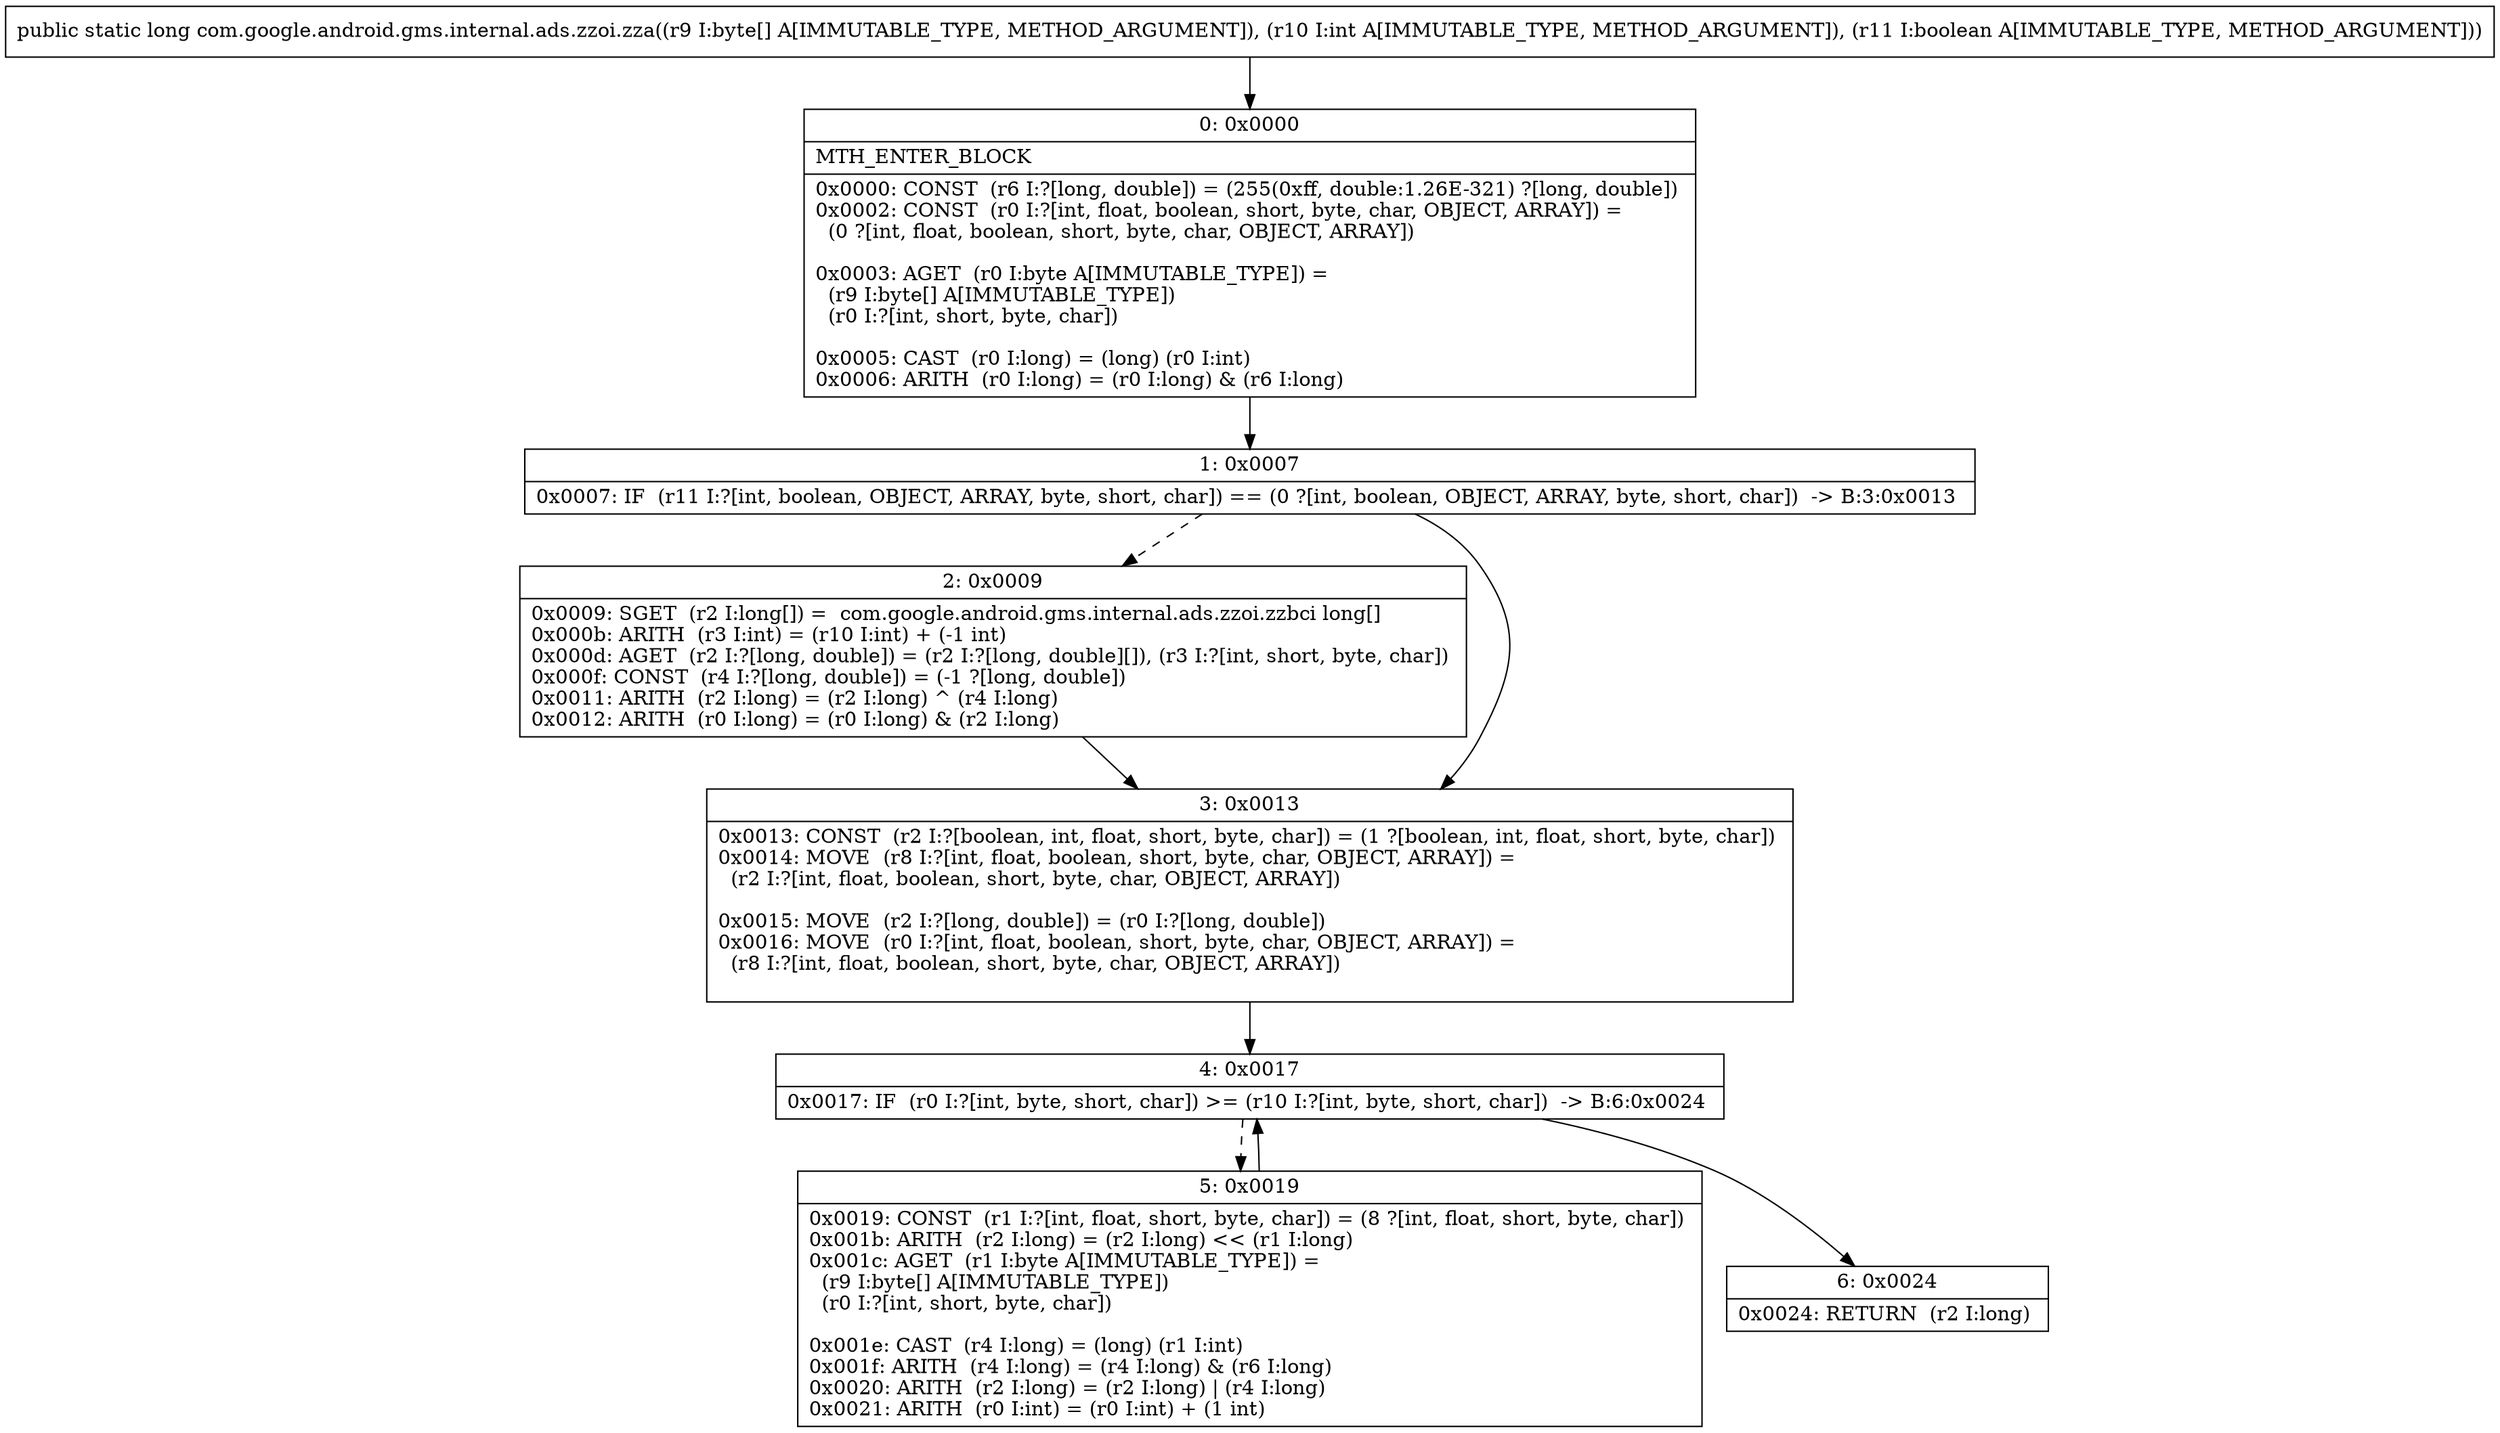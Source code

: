 digraph "CFG forcom.google.android.gms.internal.ads.zzoi.zza([BIZ)J" {
Node_0 [shape=record,label="{0\:\ 0x0000|MTH_ENTER_BLOCK\l|0x0000: CONST  (r6 I:?[long, double]) = (255(0xff, double:1.26E\-321) ?[long, double]) \l0x0002: CONST  (r0 I:?[int, float, boolean, short, byte, char, OBJECT, ARRAY]) = \l  (0 ?[int, float, boolean, short, byte, char, OBJECT, ARRAY])\l \l0x0003: AGET  (r0 I:byte A[IMMUTABLE_TYPE]) = \l  (r9 I:byte[] A[IMMUTABLE_TYPE])\l  (r0 I:?[int, short, byte, char])\l \l0x0005: CAST  (r0 I:long) = (long) (r0 I:int) \l0x0006: ARITH  (r0 I:long) = (r0 I:long) & (r6 I:long) \l}"];
Node_1 [shape=record,label="{1\:\ 0x0007|0x0007: IF  (r11 I:?[int, boolean, OBJECT, ARRAY, byte, short, char]) == (0 ?[int, boolean, OBJECT, ARRAY, byte, short, char])  \-\> B:3:0x0013 \l}"];
Node_2 [shape=record,label="{2\:\ 0x0009|0x0009: SGET  (r2 I:long[]) =  com.google.android.gms.internal.ads.zzoi.zzbci long[] \l0x000b: ARITH  (r3 I:int) = (r10 I:int) + (\-1 int) \l0x000d: AGET  (r2 I:?[long, double]) = (r2 I:?[long, double][]), (r3 I:?[int, short, byte, char]) \l0x000f: CONST  (r4 I:?[long, double]) = (\-1 ?[long, double]) \l0x0011: ARITH  (r2 I:long) = (r2 I:long) ^ (r4 I:long) \l0x0012: ARITH  (r0 I:long) = (r0 I:long) & (r2 I:long) \l}"];
Node_3 [shape=record,label="{3\:\ 0x0013|0x0013: CONST  (r2 I:?[boolean, int, float, short, byte, char]) = (1 ?[boolean, int, float, short, byte, char]) \l0x0014: MOVE  (r8 I:?[int, float, boolean, short, byte, char, OBJECT, ARRAY]) = \l  (r2 I:?[int, float, boolean, short, byte, char, OBJECT, ARRAY])\l \l0x0015: MOVE  (r2 I:?[long, double]) = (r0 I:?[long, double]) \l0x0016: MOVE  (r0 I:?[int, float, boolean, short, byte, char, OBJECT, ARRAY]) = \l  (r8 I:?[int, float, boolean, short, byte, char, OBJECT, ARRAY])\l \l}"];
Node_4 [shape=record,label="{4\:\ 0x0017|0x0017: IF  (r0 I:?[int, byte, short, char]) \>= (r10 I:?[int, byte, short, char])  \-\> B:6:0x0024 \l}"];
Node_5 [shape=record,label="{5\:\ 0x0019|0x0019: CONST  (r1 I:?[int, float, short, byte, char]) = (8 ?[int, float, short, byte, char]) \l0x001b: ARITH  (r2 I:long) = (r2 I:long) \<\< (r1 I:long) \l0x001c: AGET  (r1 I:byte A[IMMUTABLE_TYPE]) = \l  (r9 I:byte[] A[IMMUTABLE_TYPE])\l  (r0 I:?[int, short, byte, char])\l \l0x001e: CAST  (r4 I:long) = (long) (r1 I:int) \l0x001f: ARITH  (r4 I:long) = (r4 I:long) & (r6 I:long) \l0x0020: ARITH  (r2 I:long) = (r2 I:long) \| (r4 I:long) \l0x0021: ARITH  (r0 I:int) = (r0 I:int) + (1 int) \l}"];
Node_6 [shape=record,label="{6\:\ 0x0024|0x0024: RETURN  (r2 I:long) \l}"];
MethodNode[shape=record,label="{public static long com.google.android.gms.internal.ads.zzoi.zza((r9 I:byte[] A[IMMUTABLE_TYPE, METHOD_ARGUMENT]), (r10 I:int A[IMMUTABLE_TYPE, METHOD_ARGUMENT]), (r11 I:boolean A[IMMUTABLE_TYPE, METHOD_ARGUMENT])) }"];
MethodNode -> Node_0;
Node_0 -> Node_1;
Node_1 -> Node_2[style=dashed];
Node_1 -> Node_3;
Node_2 -> Node_3;
Node_3 -> Node_4;
Node_4 -> Node_5[style=dashed];
Node_4 -> Node_6;
Node_5 -> Node_4;
}

